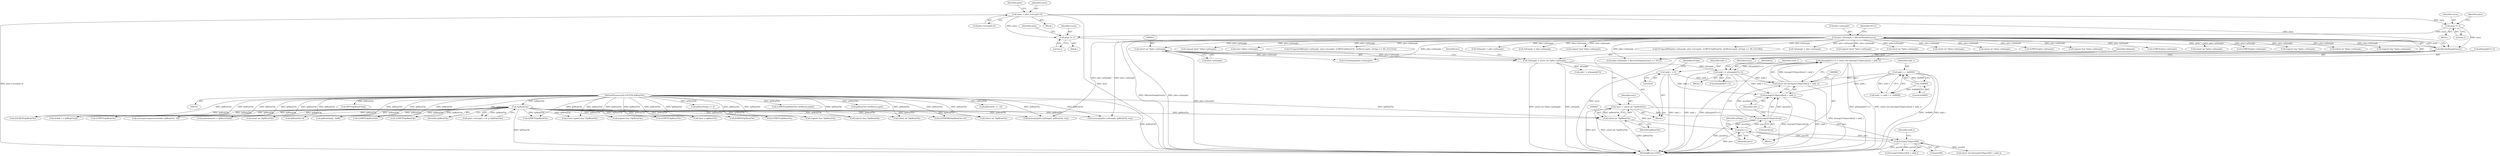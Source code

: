 digraph "0_gstreamer_bc2cdd57d549ab3ba59782e9b395d0cd683fd3ac@pointer" {
"1000887" [label="(Call,pSample[j*2+1] = (short int) (bswapLE16(psrc[len]) + iadd_r))"];
"1000895" [label="(Call,(short int) (bswapLE16(psrc[len]) + iadd_r))"];
"1000898" [label="(Call,bswapLE16(psrc[len]))"];
"1000842" [label="(Call,*psrc = (short int *)lpMemFile)"];
"1000844" [label="(Call,(short int *)lpMemFile)"];
"1000129" [label="(Call,!lpMemFile)"];
"1000104" [label="(MethodParameterIn,LPCSTR lpMemFile)"];
"1000903" [label="(Call,psrc++)"];
"1000882" [label="(Call,bswapLE16(psrc[0]))"];
"1000917" [label="(Call,iadd_r = pSample[j*2+1])"];
"1000848" [label="(Call,*pSample = (short int *)pIns->pSample)"];
"1000850" [label="(Call,(short int *)pIns->pSample)"];
"1000180" [label="(Call,pIns->pSample = AllocateSample(mem))"];
"1000184" [label="(Call,AllocateSample(mem))"];
"1000157" [label="(Call,mem *= 2)"];
"1000112" [label="(Call,mem = pIns->nLength+6)"];
"1000170" [label="(Call,mem *= 2)"];
"1000887" [label="(Call,pSample[j*2+1] = (short int) (bswapLE16(psrc[len]) + iadd_r))"];
"1000822" [label="(Call,iadd_r = 0)"];
"1000832" [label="(Call,iadd_r = -0x8000)"];
"1000834" [label="(Call,-0x8000)"];
"1000897" [label="(Call,bswapLE16(psrc[len]) + iadd_r)"];
"1000265" [label="(Call,(const signed char *)lpMemFile)"];
"1001565" [label="(Call,(LPBYTE)lpMemFile)"];
"1000909" [label="(Block,)"];
"1000822" [label="(Call,iadd_r = 0)"];
"1001252" [label="(Call,(signed char *)pIns->pSample)"];
"1000834" [label="(Call,-0x8000)"];
"1000114" [label="(Call,pIns->nLength+6)"];
"1000917" [label="(Call,iadd_r = pSample[j*2+1])"];
"1000848" [label="(Call,*pSample = (short int *)pIns->pSample)"];
"1000180" [label="(Call,pIns->pSample = AllocateSample(mem))"];
"1000475" [label="(Call,(short int *)pIns->pSample)"];
"1000898" [label="(Call,bswapLE16(psrc[len]))"];
"1001272" [label="(Call,delta8 += lpMemFile[j])"];
"1000957" [label="(Call,(LPBYTE)lpMemFile)"];
"1000635" [label="(Call,(signed char *)pIns->pSample)"];
"1000345" [label="(Call,(BYTE)lpMemFile[j])"];
"1002045" [label="(MethodReturn,UINT)"];
"1000899" [label="(Call,psrc[len])"];
"1000895" [label="(Call,(short int) (bswapLE16(psrc[len]) + iadd_r))"];
"1002009" [label="(Call,memcpy(pIns->pSample, lpMemFile, len))"];
"1000852" [label="(Call,pIns->pSample)"];
"1001816" [label="(Call,(signed short *)pIns->pSample)"];
"1000175" [label="(Identifier,pIns)"];
"1000158" [label="(Identifier,mem)"];
"1000833" [label="(Identifier,iadd_r)"];
"1000122" [label="(Identifier,pIns)"];
"1000162" [label="(Identifier,pIns)"];
"1000871" [label="(Identifier,j)"];
"1001188" [label="(Call,(char *)pIns->pSample)"];
"1000104" [label="(MethodParameterIn,LPCSTR lpMemFile)"];
"1000314" [label="(Call,memcpy(CompressionTable, lpMemFile, 16))"];
"1000846" [label="(Identifier,lpMemFile)"];
"1000882" [label="(Call,bswapLE16(psrc[0]))"];
"1000887" [label="(Call,pSample[j*2+1] = (short int) (bswapLE16(psrc[len]) + iadd_r))"];
"1000466" [label="(Call,memcpy(pIns->pSample, lpMemFile, len))"];
"1001180" [label="(Call,packcharacter = lpMemFile[8])"];
"1000965" [label="(Call,ITUnpack16Bit(pIns->pSample, pIns->nLength, (LPBYTE)lpMemFile, dwMemLength, (nFlags == RS_IT21516)))"];
"1000902" [label="(Identifier,iadd_r)"];
"1000179" [label="(Call,(pIns->pSample = AllocateSample(mem)) == NULL)"];
"1000883" [label="(Call,psrc[0])"];
"1000816" [label="(Block,)"];
"1001106" [label="(Call,(short int *)lpMemFile)"];
"1001199" [label="(Call,lpMemFile+4)"];
"1000322" [label="(Call,*pSample = pIns->pSample)"];
"1000112" [label="(Call,mem = pIns->nLength+6)"];
"1000904" [label="(Identifier,psrc)"];
"1000159" [label="(Literal,2)"];
"1000238" [label="(Call,lpMemFile[j] - 0x80)"];
"1000172" [label="(Literal,2)"];
"1000217" [label="(Call,*pSample = pIns->pSample)"];
"1001335" [label="(Call,(LPBYTE)lpMemFile)"];
"1001738" [label="(Call,(LPBYTE)lpMemFile)"];
"1000897" [label="(Call,bswapLE16(psrc[len]) + iadd_r)"];
"1000972" [label="(Call,(LPBYTE)lpMemFile)"];
"1000881" [label="(Call,bswapLE16(psrc[0]) + iadd_l)"];
"1000169" [label="(Block,)"];
"1000130" [label="(Identifier,lpMemFile)"];
"1000184" [label="(Call,AllocateSample(mem))"];
"1000529" [label="(Call,(signed char *)pIns->pSample)"];
"1000835" [label="(Literal,0x8000)"];
"1000888" [label="(Call,pSample[j*2+1])"];
"1000355" [label="(Call,lpMemFile[j] >> 4)"];
"1000950" [label="(Call,ITUnpack8Bit(pIns->pSample, pIns->nLength, (LPBYTE)lpMemFile, dwMemLength, (nFlags == RS_IT2158)))"];
"1000106" [label="(Block,)"];
"1000823" [label="(Identifier,iadd_r)"];
"1000537" [label="(Call,(signed char *)lpMemFile)"];
"1001176" [label="(Call,*psrc = lpMemFile)"];
"1001015" [label="(Call,(LPBYTE)lpMemFile)"];
"1000113" [label="(Identifier,mem)"];
"1000842" [label="(Call,*psrc = (short int *)lpMemFile)"];
"1000886" [label="(Identifier,iadd_l)"];
"1000129" [label="(Call,!lpMemFile)"];
"1000186" [label="(Identifier,NULL)"];
"1000156" [label="(Block,)"];
"1000830" [label="(Call,iadd_l = iadd_r = -0x8000)"];
"1000257" [label="(Call,*pSample = pIns->pSample)"];
"1001500" [label="(Call,(LPBYTE)lpMemFile)"];
"1000824" [label="(Literal,0)"];
"1000872" [label="(Block,)"];
"1000185" [label="(Identifier,mem)"];
"1001643" [label="(Call,(signed short *)pIns->pSample)"];
"1001506" [label="(Call,(LPBYTE)(lpMemFile+dwMemLength))"];
"1000832" [label="(Call,iadd_r = -0x8000)"];
"1000907" [label="(Identifier,nFlags)"];
"1000584" [label="(Call,(short int *)pIns->pSample)"];
"1000171" [label="(Identifier,mem)"];
"1000643" [label="(Call,(signed char *)lpMemFile)"];
"1001508" [label="(Call,lpMemFile+dwMemLength)"];
"1000844" [label="(Call,(short int *)lpMemFile)"];
"1000729" [label="(Call,(signed char *)lpMemFile)"];
"1000420" [label="(Call,(short int *)lpMemFile)"];
"1001929" [label="(Call,(short int *)pIns->pSample)"];
"1001112" [label="(Call,(short int *)pIns->pSample)"];
"1000850" [label="(Call,(short int *)pIns->pSample)"];
"1000827" [label="(Identifier,nFlags)"];
"1000918" [label="(Identifier,iadd_r)"];
"1000858" [label="(Identifier,len)"];
"1000170" [label="(Call,mem *= 2)"];
"1001197" [label="(Call,(LPDWORD)(lpMemFile+4))"];
"1000849" [label="(Identifier,pSample)"];
"1000157" [label="(Call,mem *= 2)"];
"1001514" [label="(Call,(LPBYTE)pIns->pSample)"];
"1000843" [label="(Identifier,psrc)"];
"1000123" [label="(Call,(pIns->nLength < 4) || (!lpMemFile))"];
"1000910" [label="(Call,iadd_l = pSample[j*2])"];
"1000318" [label="(Call,lpMemFile += 16)"];
"1000735" [label="(Call,(signed char *)pIns->pSample)"];
"1000903" [label="(Call,psrc++)"];
"1002030" [label="(Call,FreeSample(pIns->pSample))"];
"1000919" [label="(Call,pSample[j*2+1])"];
"1000592" [label="(Call,(short int *)lpMemFile)"];
"1001923" [label="(Call,(LPCBYTE)lpMemFile)"];
"1001327" [label="(Call,(LPBYTE)pIns->pSample)"];
"1000181" [label="(Call,pIns->pSample)"];
"1000412" [label="(Call,(short int *)pIns->pSample)"];
"1001021" [label="(Call,(LPBYTE)pIns->pSample)"];
"1000879" [label="(Call,(short int) (bswapLE16(psrc[0]) + iadd_l))"];
"1000887" -> "1000872"  [label="AST: "];
"1000887" -> "1000895"  [label="CFG: "];
"1000888" -> "1000887"  [label="AST: "];
"1000895" -> "1000887"  [label="AST: "];
"1000904" -> "1000887"  [label="CFG: "];
"1000887" -> "1002045"  [label="DDG: (short int) (bswapLE16(psrc[len]) + iadd_r)"];
"1000887" -> "1002045"  [label="DDG: pSample[j*2+1]"];
"1000895" -> "1000887"  [label="DDG: bswapLE16(psrc[len]) + iadd_r"];
"1000887" -> "1000917"  [label="DDG: pSample[j*2+1]"];
"1000895" -> "1000897"  [label="CFG: "];
"1000896" -> "1000895"  [label="AST: "];
"1000897" -> "1000895"  [label="AST: "];
"1000895" -> "1002045"  [label="DDG: bswapLE16(psrc[len]) + iadd_r"];
"1000898" -> "1000895"  [label="DDG: psrc[len]"];
"1000917" -> "1000895"  [label="DDG: iadd_r"];
"1000822" -> "1000895"  [label="DDG: iadd_r"];
"1000832" -> "1000895"  [label="DDG: iadd_r"];
"1000898" -> "1000897"  [label="AST: "];
"1000898" -> "1000899"  [label="CFG: "];
"1000899" -> "1000898"  [label="AST: "];
"1000902" -> "1000898"  [label="CFG: "];
"1000898" -> "1002045"  [label="DDG: psrc[len]"];
"1000898" -> "1000897"  [label="DDG: psrc[len]"];
"1000842" -> "1000898"  [label="DDG: psrc"];
"1000903" -> "1000898"  [label="DDG: psrc"];
"1000898" -> "1000903"  [label="DDG: psrc[len]"];
"1000842" -> "1000816"  [label="AST: "];
"1000842" -> "1000844"  [label="CFG: "];
"1000843" -> "1000842"  [label="AST: "];
"1000844" -> "1000842"  [label="AST: "];
"1000849" -> "1000842"  [label="CFG: "];
"1000842" -> "1002045"  [label="DDG: psrc"];
"1000842" -> "1002045"  [label="DDG: (short int *)lpMemFile"];
"1000844" -> "1000842"  [label="DDG: lpMemFile"];
"1000842" -> "1000882"  [label="DDG: psrc"];
"1000842" -> "1000903"  [label="DDG: psrc"];
"1000844" -> "1000846"  [label="CFG: "];
"1000845" -> "1000844"  [label="AST: "];
"1000846" -> "1000844"  [label="AST: "];
"1000844" -> "1002045"  [label="DDG: lpMemFile"];
"1000129" -> "1000844"  [label="DDG: lpMemFile"];
"1000104" -> "1000844"  [label="DDG: lpMemFile"];
"1000129" -> "1000123"  [label="AST: "];
"1000129" -> "1000130"  [label="CFG: "];
"1000130" -> "1000129"  [label="AST: "];
"1000123" -> "1000129"  [label="CFG: "];
"1000129" -> "1002045"  [label="DDG: lpMemFile"];
"1000129" -> "1000123"  [label="DDG: lpMemFile"];
"1000104" -> "1000129"  [label="DDG: lpMemFile"];
"1000129" -> "1000238"  [label="DDG: lpMemFile"];
"1000129" -> "1000265"  [label="DDG: lpMemFile"];
"1000129" -> "1000314"  [label="DDG: lpMemFile"];
"1000129" -> "1000420"  [label="DDG: lpMemFile"];
"1000129" -> "1000466"  [label="DDG: lpMemFile"];
"1000129" -> "1000537"  [label="DDG: lpMemFile"];
"1000129" -> "1000592"  [label="DDG: lpMemFile"];
"1000129" -> "1000643"  [label="DDG: lpMemFile"];
"1000129" -> "1000729"  [label="DDG: lpMemFile"];
"1000129" -> "1000957"  [label="DDG: lpMemFile"];
"1000129" -> "1000972"  [label="DDG: lpMemFile"];
"1000129" -> "1001015"  [label="DDG: lpMemFile"];
"1000129" -> "1001106"  [label="DDG: lpMemFile"];
"1000129" -> "1001176"  [label="DDG: lpMemFile"];
"1000129" -> "1001180"  [label="DDG: lpMemFile"];
"1000129" -> "1001197"  [label="DDG: lpMemFile"];
"1000129" -> "1001199"  [label="DDG: lpMemFile"];
"1000129" -> "1001272"  [label="DDG: lpMemFile"];
"1000129" -> "1001335"  [label="DDG: lpMemFile"];
"1000129" -> "1001500"  [label="DDG: lpMemFile"];
"1000129" -> "1001565"  [label="DDG: lpMemFile"];
"1000129" -> "1001738"  [label="DDG: lpMemFile"];
"1000129" -> "1001923"  [label="DDG: lpMemFile"];
"1000129" -> "1002009"  [label="DDG: lpMemFile"];
"1000104" -> "1000101"  [label="AST: "];
"1000104" -> "1002045"  [label="DDG: lpMemFile"];
"1000104" -> "1000238"  [label="DDG: lpMemFile"];
"1000104" -> "1000265"  [label="DDG: lpMemFile"];
"1000104" -> "1000314"  [label="DDG: lpMemFile"];
"1000104" -> "1000318"  [label="DDG: lpMemFile"];
"1000104" -> "1000345"  [label="DDG: lpMemFile"];
"1000104" -> "1000355"  [label="DDG: lpMemFile"];
"1000104" -> "1000420"  [label="DDG: lpMemFile"];
"1000104" -> "1000466"  [label="DDG: lpMemFile"];
"1000104" -> "1000537"  [label="DDG: lpMemFile"];
"1000104" -> "1000592"  [label="DDG: lpMemFile"];
"1000104" -> "1000643"  [label="DDG: lpMemFile"];
"1000104" -> "1000729"  [label="DDG: lpMemFile"];
"1000104" -> "1000957"  [label="DDG: lpMemFile"];
"1000104" -> "1000972"  [label="DDG: lpMemFile"];
"1000104" -> "1001015"  [label="DDG: lpMemFile"];
"1000104" -> "1001106"  [label="DDG: lpMemFile"];
"1000104" -> "1001176"  [label="DDG: lpMemFile"];
"1000104" -> "1001180"  [label="DDG: lpMemFile"];
"1000104" -> "1001197"  [label="DDG: lpMemFile"];
"1000104" -> "1001199"  [label="DDG: lpMemFile"];
"1000104" -> "1001272"  [label="DDG: lpMemFile"];
"1000104" -> "1001335"  [label="DDG: lpMemFile"];
"1000104" -> "1001500"  [label="DDG: lpMemFile"];
"1000104" -> "1001506"  [label="DDG: lpMemFile"];
"1000104" -> "1001508"  [label="DDG: lpMemFile"];
"1000104" -> "1001565"  [label="DDG: lpMemFile"];
"1000104" -> "1001738"  [label="DDG: lpMemFile"];
"1000104" -> "1001923"  [label="DDG: lpMemFile"];
"1000104" -> "1002009"  [label="DDG: lpMemFile"];
"1000903" -> "1000872"  [label="AST: "];
"1000903" -> "1000904"  [label="CFG: "];
"1000904" -> "1000903"  [label="AST: "];
"1000907" -> "1000903"  [label="CFG: "];
"1000903" -> "1002045"  [label="DDG: psrc"];
"1000903" -> "1000882"  [label="DDG: psrc"];
"1000882" -> "1000903"  [label="DDG: psrc[0]"];
"1000882" -> "1000881"  [label="AST: "];
"1000882" -> "1000883"  [label="CFG: "];
"1000883" -> "1000882"  [label="AST: "];
"1000886" -> "1000882"  [label="CFG: "];
"1000882" -> "1002045"  [label="DDG: psrc[0]"];
"1000882" -> "1000879"  [label="DDG: psrc[0]"];
"1000882" -> "1000881"  [label="DDG: psrc[0]"];
"1000917" -> "1000909"  [label="AST: "];
"1000917" -> "1000919"  [label="CFG: "];
"1000918" -> "1000917"  [label="AST: "];
"1000919" -> "1000917"  [label="AST: "];
"1000871" -> "1000917"  [label="CFG: "];
"1000917" -> "1002045"  [label="DDG: iadd_r"];
"1000917" -> "1002045"  [label="DDG: pSample[j*2+1]"];
"1000917" -> "1000897"  [label="DDG: iadd_r"];
"1000848" -> "1000917"  [label="DDG: pSample"];
"1000848" -> "1000816"  [label="AST: "];
"1000848" -> "1000850"  [label="CFG: "];
"1000849" -> "1000848"  [label="AST: "];
"1000850" -> "1000848"  [label="AST: "];
"1000858" -> "1000848"  [label="CFG: "];
"1000848" -> "1002045"  [label="DDG: pSample"];
"1000848" -> "1002045"  [label="DDG: (short int *)pIns->pSample"];
"1000850" -> "1000848"  [label="DDG: pIns->pSample"];
"1000848" -> "1000910"  [label="DDG: pSample"];
"1000850" -> "1000852"  [label="CFG: "];
"1000851" -> "1000850"  [label="AST: "];
"1000852" -> "1000850"  [label="AST: "];
"1000850" -> "1002045"  [label="DDG: pIns->pSample"];
"1000180" -> "1000850"  [label="DDG: pIns->pSample"];
"1000850" -> "1002030"  [label="DDG: pIns->pSample"];
"1000180" -> "1000179"  [label="AST: "];
"1000180" -> "1000184"  [label="CFG: "];
"1000181" -> "1000180"  [label="AST: "];
"1000184" -> "1000180"  [label="AST: "];
"1000186" -> "1000180"  [label="CFG: "];
"1000180" -> "1002045"  [label="DDG: AllocateSample(mem)"];
"1000180" -> "1002045"  [label="DDG: pIns->pSample"];
"1000180" -> "1000179"  [label="DDG: pIns->pSample"];
"1000184" -> "1000180"  [label="DDG: mem"];
"1000180" -> "1000217"  [label="DDG: pIns->pSample"];
"1000180" -> "1000257"  [label="DDG: pIns->pSample"];
"1000180" -> "1000322"  [label="DDG: pIns->pSample"];
"1000180" -> "1000412"  [label="DDG: pIns->pSample"];
"1000180" -> "1000466"  [label="DDG: pIns->pSample"];
"1000180" -> "1000475"  [label="DDG: pIns->pSample"];
"1000180" -> "1000529"  [label="DDG: pIns->pSample"];
"1000180" -> "1000584"  [label="DDG: pIns->pSample"];
"1000180" -> "1000635"  [label="DDG: pIns->pSample"];
"1000180" -> "1000735"  [label="DDG: pIns->pSample"];
"1000180" -> "1000950"  [label="DDG: pIns->pSample"];
"1000180" -> "1000965"  [label="DDG: pIns->pSample"];
"1000180" -> "1001021"  [label="DDG: pIns->pSample"];
"1000180" -> "1001112"  [label="DDG: pIns->pSample"];
"1000180" -> "1001188"  [label="DDG: pIns->pSample"];
"1000180" -> "1001252"  [label="DDG: pIns->pSample"];
"1000180" -> "1001327"  [label="DDG: pIns->pSample"];
"1000180" -> "1001514"  [label="DDG: pIns->pSample"];
"1000180" -> "1001643"  [label="DDG: pIns->pSample"];
"1000180" -> "1001816"  [label="DDG: pIns->pSample"];
"1000180" -> "1001929"  [label="DDG: pIns->pSample"];
"1000180" -> "1002009"  [label="DDG: pIns->pSample"];
"1000180" -> "1002030"  [label="DDG: pIns->pSample"];
"1000184" -> "1000185"  [label="CFG: "];
"1000185" -> "1000184"  [label="AST: "];
"1000184" -> "1002045"  [label="DDG: mem"];
"1000184" -> "1000179"  [label="DDG: mem"];
"1000157" -> "1000184"  [label="DDG: mem"];
"1000112" -> "1000184"  [label="DDG: mem"];
"1000170" -> "1000184"  [label="DDG: mem"];
"1000157" -> "1000156"  [label="AST: "];
"1000157" -> "1000159"  [label="CFG: "];
"1000158" -> "1000157"  [label="AST: "];
"1000159" -> "1000157"  [label="AST: "];
"1000162" -> "1000157"  [label="CFG: "];
"1000112" -> "1000157"  [label="DDG: mem"];
"1000157" -> "1000170"  [label="DDG: mem"];
"1000112" -> "1000106"  [label="AST: "];
"1000112" -> "1000114"  [label="CFG: "];
"1000113" -> "1000112"  [label="AST: "];
"1000114" -> "1000112"  [label="AST: "];
"1000122" -> "1000112"  [label="CFG: "];
"1000112" -> "1002045"  [label="DDG: pIns->nLength+6"];
"1000112" -> "1002045"  [label="DDG: mem"];
"1000112" -> "1000170"  [label="DDG: mem"];
"1000170" -> "1000169"  [label="AST: "];
"1000170" -> "1000172"  [label="CFG: "];
"1000171" -> "1000170"  [label="AST: "];
"1000172" -> "1000170"  [label="AST: "];
"1000175" -> "1000170"  [label="CFG: "];
"1000822" -> "1000816"  [label="AST: "];
"1000822" -> "1000824"  [label="CFG: "];
"1000823" -> "1000822"  [label="AST: "];
"1000824" -> "1000822"  [label="AST: "];
"1000827" -> "1000822"  [label="CFG: "];
"1000822" -> "1002045"  [label="DDG: iadd_r"];
"1000822" -> "1000897"  [label="DDG: iadd_r"];
"1000832" -> "1000830"  [label="AST: "];
"1000832" -> "1000834"  [label="CFG: "];
"1000833" -> "1000832"  [label="AST: "];
"1000834" -> "1000832"  [label="AST: "];
"1000830" -> "1000832"  [label="CFG: "];
"1000832" -> "1002045"  [label="DDG: -0x8000"];
"1000832" -> "1002045"  [label="DDG: iadd_r"];
"1000832" -> "1000830"  [label="DDG: iadd_r"];
"1000834" -> "1000832"  [label="DDG: 0x8000"];
"1000832" -> "1000897"  [label="DDG: iadd_r"];
"1000834" -> "1000835"  [label="CFG: "];
"1000835" -> "1000834"  [label="AST: "];
"1000834" -> "1000830"  [label="DDG: 0x8000"];
"1000897" -> "1000902"  [label="CFG: "];
"1000902" -> "1000897"  [label="AST: "];
"1000897" -> "1002045"  [label="DDG: bswapLE16(psrc[len])"];
"1000897" -> "1002045"  [label="DDG: iadd_r"];
}
